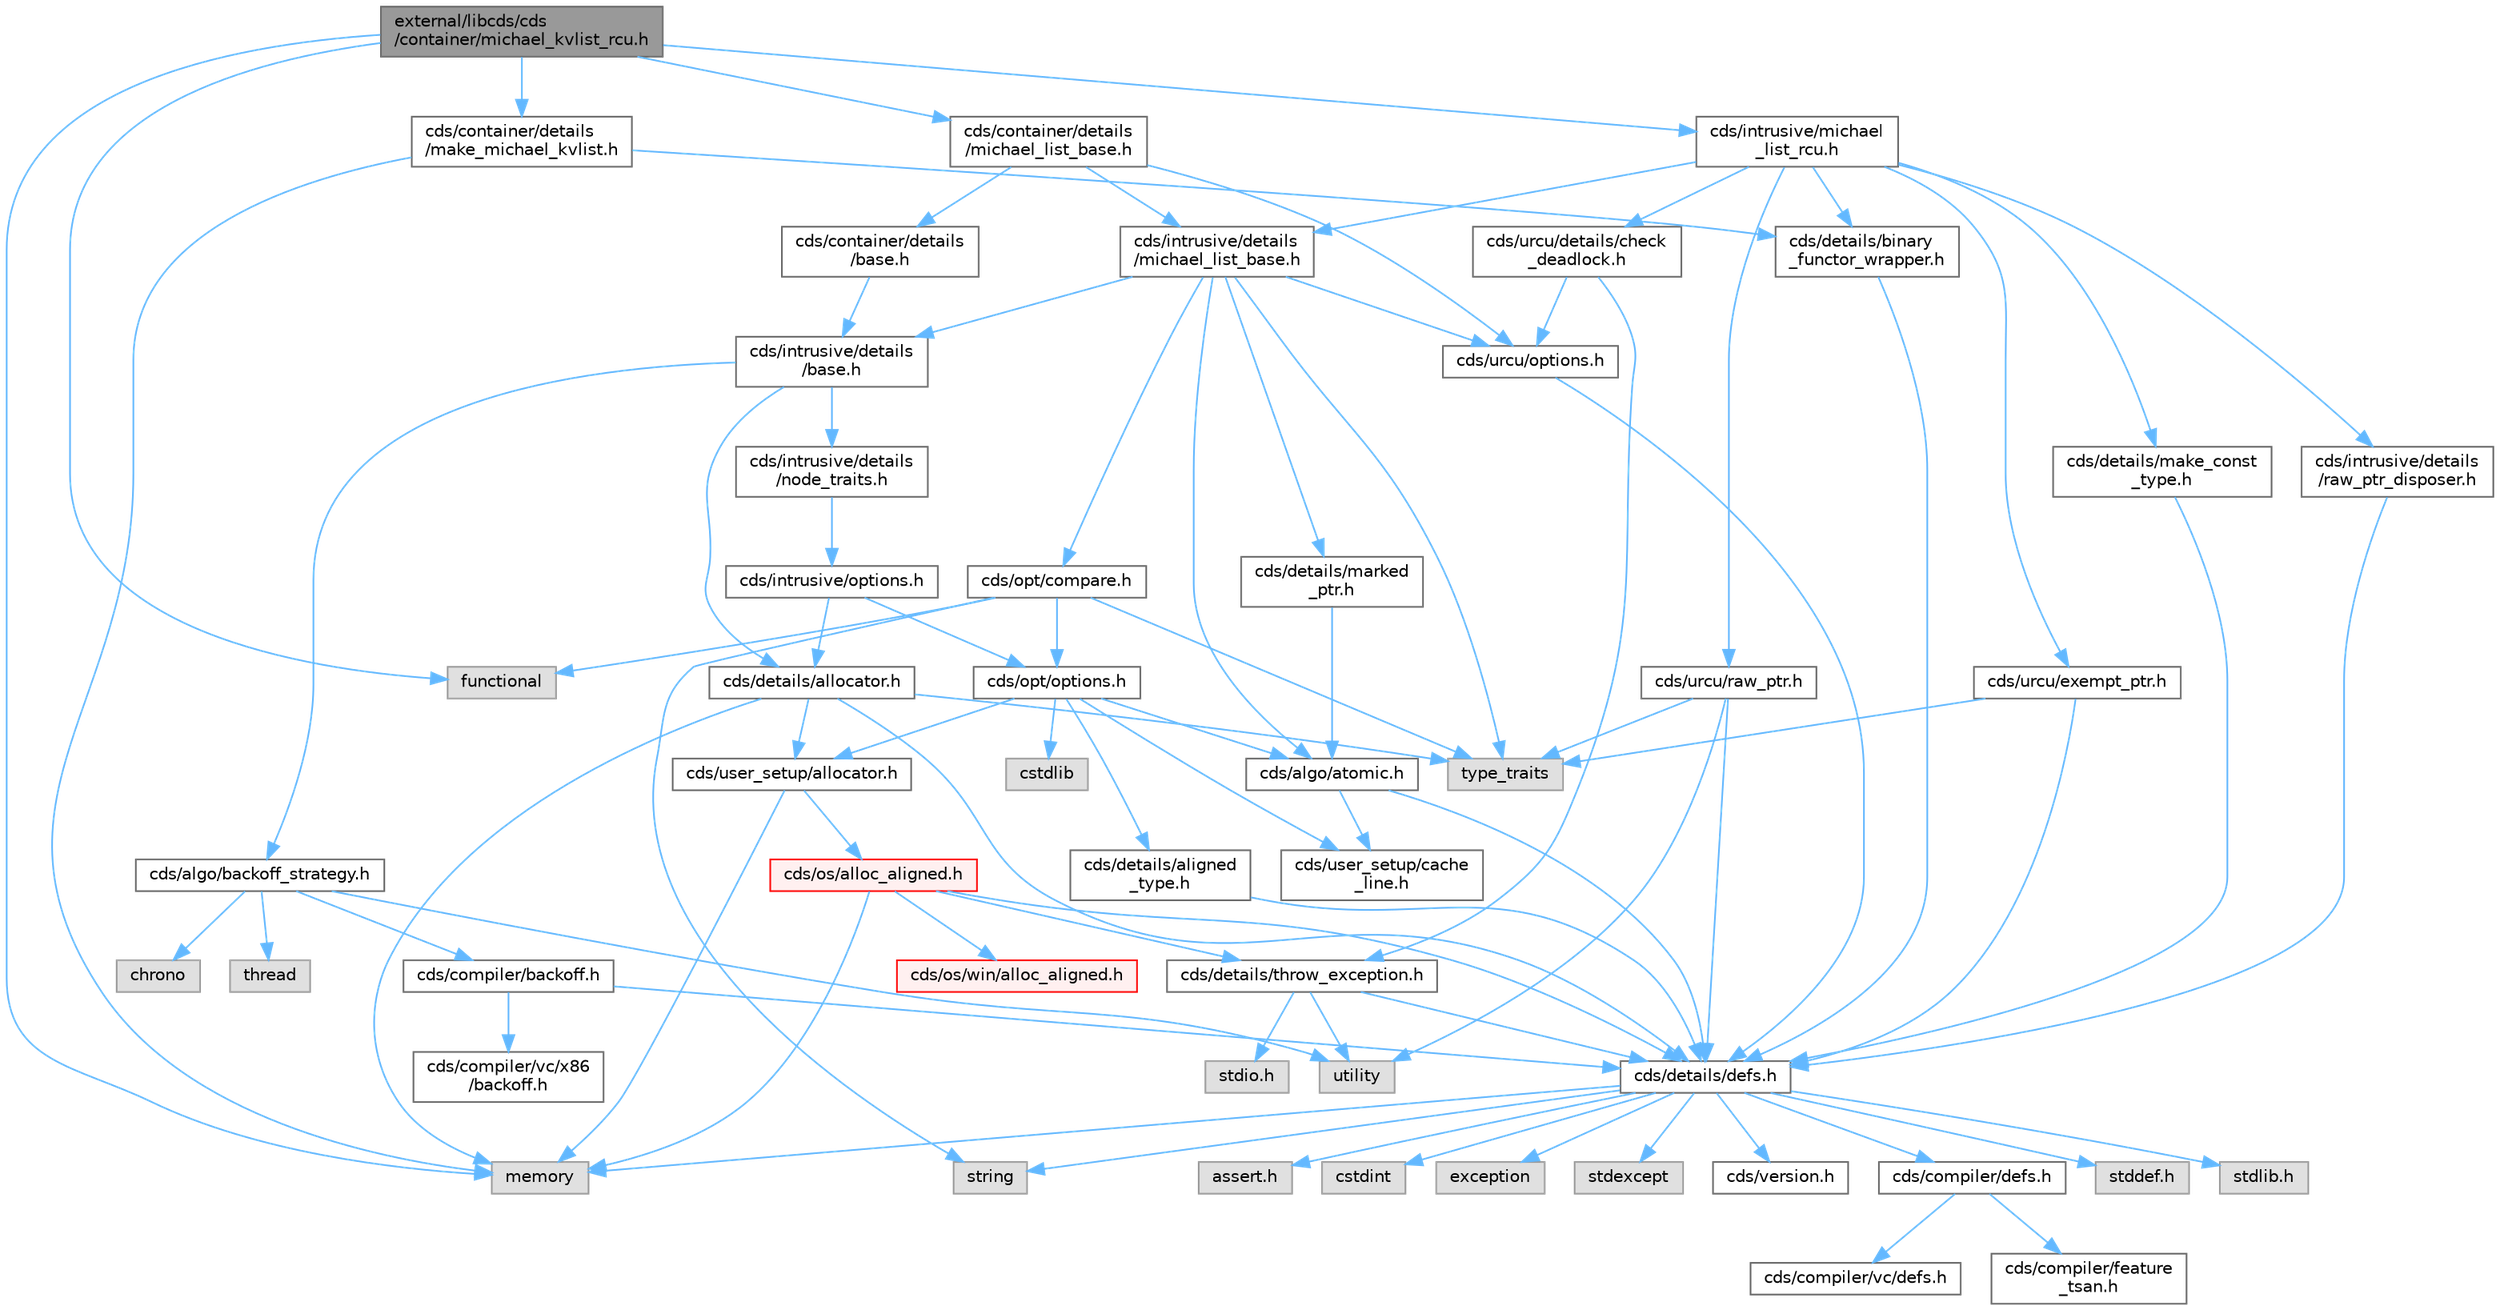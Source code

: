 digraph "external/libcds/cds/container/michael_kvlist_rcu.h"
{
 // LATEX_PDF_SIZE
  bgcolor="transparent";
  edge [fontname=Helvetica,fontsize=10,labelfontname=Helvetica,labelfontsize=10];
  node [fontname=Helvetica,fontsize=10,shape=box,height=0.2,width=0.4];
  Node1 [id="Node000001",label="external/libcds/cds\l/container/michael_kvlist_rcu.h",height=0.2,width=0.4,color="gray40", fillcolor="grey60", style="filled", fontcolor="black",tooltip=" "];
  Node1 -> Node2 [id="edge86_Node000001_Node000002",color="steelblue1",style="solid",tooltip=" "];
  Node2 [id="Node000002",label="memory",height=0.2,width=0.4,color="grey60", fillcolor="#E0E0E0", style="filled",tooltip=" "];
  Node1 -> Node3 [id="edge87_Node000001_Node000003",color="steelblue1",style="solid",tooltip=" "];
  Node3 [id="Node000003",label="functional",height=0.2,width=0.4,color="grey60", fillcolor="#E0E0E0", style="filled",tooltip=" "];
  Node1 -> Node4 [id="edge88_Node000001_Node000004",color="steelblue1",style="solid",tooltip=" "];
  Node4 [id="Node000004",label="cds/container/details\l/michael_list_base.h",height=0.2,width=0.4,color="grey40", fillcolor="white", style="filled",URL="$container_2details_2michael__list__base_8h.html",tooltip=" "];
  Node4 -> Node5 [id="edge89_Node000004_Node000005",color="steelblue1",style="solid",tooltip=" "];
  Node5 [id="Node000005",label="cds/container/details\l/base.h",height=0.2,width=0.4,color="grey40", fillcolor="white", style="filled",URL="$external_2libcds_2cds_2container_2details_2base_8h.html",tooltip=" "];
  Node5 -> Node6 [id="edge90_Node000005_Node000006",color="steelblue1",style="solid",tooltip=" "];
  Node6 [id="Node000006",label="cds/intrusive/details\l/base.h",height=0.2,width=0.4,color="grey40", fillcolor="white", style="filled",URL="$external_2libcds_2cds_2intrusive_2details_2base_8h.html",tooltip=" "];
  Node6 -> Node7 [id="edge91_Node000006_Node000007",color="steelblue1",style="solid",tooltip=" "];
  Node7 [id="Node000007",label="cds/intrusive/details\l/node_traits.h",height=0.2,width=0.4,color="grey40", fillcolor="white", style="filled",URL="$node__traits_8h.html",tooltip=" "];
  Node7 -> Node8 [id="edge92_Node000007_Node000008",color="steelblue1",style="solid",tooltip=" "];
  Node8 [id="Node000008",label="cds/intrusive/options.h",height=0.2,width=0.4,color="grey40", fillcolor="white", style="filled",URL="$intrusive_2options_8h.html",tooltip=" "];
  Node8 -> Node9 [id="edge93_Node000008_Node000009",color="steelblue1",style="solid",tooltip=" "];
  Node9 [id="Node000009",label="cds/opt/options.h",height=0.2,width=0.4,color="grey40", fillcolor="white", style="filled",URL="$opt_2options_8h.html",tooltip=" "];
  Node9 -> Node10 [id="edge94_Node000009_Node000010",color="steelblue1",style="solid",tooltip=" "];
  Node10 [id="Node000010",label="cstdlib",height=0.2,width=0.4,color="grey60", fillcolor="#E0E0E0", style="filled",tooltip=" "];
  Node9 -> Node11 [id="edge95_Node000009_Node000011",color="steelblue1",style="solid",tooltip=" "];
  Node11 [id="Node000011",label="cds/details/aligned\l_type.h",height=0.2,width=0.4,color="grey40", fillcolor="white", style="filled",URL="$aligned__type_8h.html",tooltip=" "];
  Node11 -> Node12 [id="edge96_Node000011_Node000012",color="steelblue1",style="solid",tooltip=" "];
  Node12 [id="Node000012",label="cds/details/defs.h",height=0.2,width=0.4,color="grey40", fillcolor="white", style="filled",URL="$details_2defs_8h.html",tooltip=" "];
  Node12 -> Node13 [id="edge97_Node000012_Node000013",color="steelblue1",style="solid",tooltip=" "];
  Node13 [id="Node000013",label="stddef.h",height=0.2,width=0.4,color="grey60", fillcolor="#E0E0E0", style="filled",tooltip=" "];
  Node12 -> Node14 [id="edge98_Node000012_Node000014",color="steelblue1",style="solid",tooltip=" "];
  Node14 [id="Node000014",label="stdlib.h",height=0.2,width=0.4,color="grey60", fillcolor="#E0E0E0", style="filled",tooltip=" "];
  Node12 -> Node15 [id="edge99_Node000012_Node000015",color="steelblue1",style="solid",tooltip=" "];
  Node15 [id="Node000015",label="assert.h",height=0.2,width=0.4,color="grey60", fillcolor="#E0E0E0", style="filled",tooltip=" "];
  Node12 -> Node16 [id="edge100_Node000012_Node000016",color="steelblue1",style="solid",tooltip=" "];
  Node16 [id="Node000016",label="cstdint",height=0.2,width=0.4,color="grey60", fillcolor="#E0E0E0", style="filled",tooltip=" "];
  Node12 -> Node17 [id="edge101_Node000012_Node000017",color="steelblue1",style="solid",tooltip=" "];
  Node17 [id="Node000017",label="exception",height=0.2,width=0.4,color="grey60", fillcolor="#E0E0E0", style="filled",tooltip=" "];
  Node12 -> Node18 [id="edge102_Node000012_Node000018",color="steelblue1",style="solid",tooltip=" "];
  Node18 [id="Node000018",label="stdexcept",height=0.2,width=0.4,color="grey60", fillcolor="#E0E0E0", style="filled",tooltip=" "];
  Node12 -> Node19 [id="edge103_Node000012_Node000019",color="steelblue1",style="solid",tooltip=" "];
  Node19 [id="Node000019",label="string",height=0.2,width=0.4,color="grey60", fillcolor="#E0E0E0", style="filled",tooltip=" "];
  Node12 -> Node2 [id="edge104_Node000012_Node000002",color="steelblue1",style="solid",tooltip=" "];
  Node12 -> Node20 [id="edge105_Node000012_Node000020",color="steelblue1",style="solid",tooltip=" "];
  Node20 [id="Node000020",label="cds/version.h",height=0.2,width=0.4,color="grey40", fillcolor="white", style="filled",URL="$external_2libcds_2cds_2version_8h.html",tooltip=" "];
  Node12 -> Node21 [id="edge106_Node000012_Node000021",color="steelblue1",style="solid",tooltip=" "];
  Node21 [id="Node000021",label="cds/compiler/defs.h",height=0.2,width=0.4,color="grey40", fillcolor="white", style="filled",URL="$compiler_2defs_8h.html",tooltip=" "];
  Node21 -> Node22 [id="edge107_Node000021_Node000022",color="steelblue1",style="solid",tooltip=" "];
  Node22 [id="Node000022",label="cds/compiler/vc/defs.h",height=0.2,width=0.4,color="grey40", fillcolor="white", style="filled",URL="$compiler_2vc_2defs_8h.html",tooltip=" "];
  Node21 -> Node23 [id="edge108_Node000021_Node000023",color="steelblue1",style="solid",tooltip=" "];
  Node23 [id="Node000023",label="cds/compiler/feature\l_tsan.h",height=0.2,width=0.4,color="grey40", fillcolor="white", style="filled",URL="$feature__tsan_8h.html",tooltip=" "];
  Node9 -> Node24 [id="edge109_Node000009_Node000024",color="steelblue1",style="solid",tooltip=" "];
  Node24 [id="Node000024",label="cds/user_setup/allocator.h",height=0.2,width=0.4,color="grey40", fillcolor="white", style="filled",URL="$external_2libcds_2cds_2user__setup_2allocator_8h.html",tooltip="Default implementation of allocator classes."];
  Node24 -> Node2 [id="edge110_Node000024_Node000002",color="steelblue1",style="solid",tooltip=" "];
  Node24 -> Node25 [id="edge111_Node000024_Node000025",color="steelblue1",style="solid",tooltip=" "];
  Node25 [id="Node000025",label="cds/os/alloc_aligned.h",height=0.2,width=0.4,color="red", fillcolor="#FFF0F0", style="filled",URL="$alloc__aligned_8h.html",tooltip=" "];
  Node25 -> Node12 [id="edge112_Node000025_Node000012",color="steelblue1",style="solid",tooltip=" "];
  Node25 -> Node26 [id="edge113_Node000025_Node000026",color="steelblue1",style="solid",tooltip=" "];
  Node26 [id="Node000026",label="cds/os/win/alloc_aligned.h",height=0.2,width=0.4,color="red", fillcolor="#FFF0F0", style="filled",URL="$win_2alloc__aligned_8h.html",tooltip=" "];
  Node25 -> Node2 [id="edge114_Node000025_Node000002",color="steelblue1",style="solid",tooltip=" "];
  Node25 -> Node36 [id="edge115_Node000025_Node000036",color="steelblue1",style="solid",tooltip=" "];
  Node36 [id="Node000036",label="cds/details/throw_exception.h",height=0.2,width=0.4,color="grey40", fillcolor="white", style="filled",URL="$throw__exception_8h.html",tooltip=" "];
  Node36 -> Node12 [id="edge116_Node000036_Node000012",color="steelblue1",style="solid",tooltip=" "];
  Node36 -> Node37 [id="edge117_Node000036_Node000037",color="steelblue1",style="solid",tooltip=" "];
  Node37 [id="Node000037",label="stdio.h",height=0.2,width=0.4,color="grey60", fillcolor="#E0E0E0", style="filled",tooltip=" "];
  Node36 -> Node38 [id="edge118_Node000036_Node000038",color="steelblue1",style="solid",tooltip=" "];
  Node38 [id="Node000038",label="utility",height=0.2,width=0.4,color="grey60", fillcolor="#E0E0E0", style="filled",tooltip=" "];
  Node9 -> Node39 [id="edge119_Node000009_Node000039",color="steelblue1",style="solid",tooltip=" "];
  Node39 [id="Node000039",label="cds/user_setup/cache\l_line.h",height=0.2,width=0.4,color="grey40", fillcolor="white", style="filled",URL="$cache__line_8h.html",tooltip="Cache-line size definition"];
  Node9 -> Node40 [id="edge120_Node000009_Node000040",color="steelblue1",style="solid",tooltip=" "];
  Node40 [id="Node000040",label="cds/algo/atomic.h",height=0.2,width=0.4,color="grey40", fillcolor="white", style="filled",URL="$external_2libcds_2cds_2algo_2atomic_8h.html",tooltip=" "];
  Node40 -> Node12 [id="edge121_Node000040_Node000012",color="steelblue1",style="solid",tooltip=" "];
  Node40 -> Node39 [id="edge122_Node000040_Node000039",color="steelblue1",style="solid",tooltip=" "];
  Node8 -> Node41 [id="edge123_Node000008_Node000041",color="steelblue1",style="solid",tooltip=" "];
  Node41 [id="Node000041",label="cds/details/allocator.h",height=0.2,width=0.4,color="grey40", fillcolor="white", style="filled",URL="$external_2libcds_2cds_2details_2allocator_8h.html",tooltip=" "];
  Node41 -> Node42 [id="edge124_Node000041_Node000042",color="steelblue1",style="solid",tooltip=" "];
  Node42 [id="Node000042",label="type_traits",height=0.2,width=0.4,color="grey60", fillcolor="#E0E0E0", style="filled",tooltip=" "];
  Node41 -> Node2 [id="edge125_Node000041_Node000002",color="steelblue1",style="solid",tooltip=" "];
  Node41 -> Node12 [id="edge126_Node000041_Node000012",color="steelblue1",style="solid",tooltip=" "];
  Node41 -> Node24 [id="edge127_Node000041_Node000024",color="steelblue1",style="solid",tooltip=" "];
  Node6 -> Node41 [id="edge128_Node000006_Node000041",color="steelblue1",style="solid",tooltip=" "];
  Node6 -> Node43 [id="edge129_Node000006_Node000043",color="steelblue1",style="solid",tooltip=" "];
  Node43 [id="Node000043",label="cds/algo/backoff_strategy.h",height=0.2,width=0.4,color="grey40", fillcolor="white", style="filled",URL="$backoff__strategy_8h.html",tooltip=" "];
  Node43 -> Node38 [id="edge130_Node000043_Node000038",color="steelblue1",style="solid",tooltip=" "];
  Node43 -> Node34 [id="edge131_Node000043_Node000034",color="steelblue1",style="solid",tooltip=" "];
  Node34 [id="Node000034",label="thread",height=0.2,width=0.4,color="grey60", fillcolor="#E0E0E0", style="filled",tooltip=" "];
  Node43 -> Node44 [id="edge132_Node000043_Node000044",color="steelblue1",style="solid",tooltip=" "];
  Node44 [id="Node000044",label="chrono",height=0.2,width=0.4,color="grey60", fillcolor="#E0E0E0", style="filled",tooltip=" "];
  Node43 -> Node45 [id="edge133_Node000043_Node000045",color="steelblue1",style="solid",tooltip=" "];
  Node45 [id="Node000045",label="cds/compiler/backoff.h",height=0.2,width=0.4,color="grey40", fillcolor="white", style="filled",URL="$backoff_8h.html",tooltip=" "];
  Node45 -> Node12 [id="edge134_Node000045_Node000012",color="steelblue1",style="solid",tooltip=" "];
  Node45 -> Node46 [id="edge135_Node000045_Node000046",color="steelblue1",style="solid",tooltip=" "];
  Node46 [id="Node000046",label="cds/compiler/vc/x86\l/backoff.h",height=0.2,width=0.4,color="grey40", fillcolor="white", style="filled",URL="$vc_2x86_2backoff_8h.html",tooltip=" "];
  Node4 -> Node47 [id="edge136_Node000004_Node000047",color="steelblue1",style="solid",tooltip=" "];
  Node47 [id="Node000047",label="cds/intrusive/details\l/michael_list_base.h",height=0.2,width=0.4,color="grey40", fillcolor="white", style="filled",URL="$intrusive_2details_2michael__list__base_8h.html",tooltip=" "];
  Node47 -> Node42 [id="edge137_Node000047_Node000042",color="steelblue1",style="solid",tooltip=" "];
  Node47 -> Node6 [id="edge138_Node000047_Node000006",color="steelblue1",style="solid",tooltip=" "];
  Node47 -> Node48 [id="edge139_Node000047_Node000048",color="steelblue1",style="solid",tooltip=" "];
  Node48 [id="Node000048",label="cds/opt/compare.h",height=0.2,width=0.4,color="grey40", fillcolor="white", style="filled",URL="$external_2libcds_2cds_2opt_2compare_8h.html",tooltip=" "];
  Node48 -> Node42 [id="edge140_Node000048_Node000042",color="steelblue1",style="solid",tooltip=" "];
  Node48 -> Node3 [id="edge141_Node000048_Node000003",color="steelblue1",style="solid",tooltip=" "];
  Node48 -> Node19 [id="edge142_Node000048_Node000019",color="steelblue1",style="solid",tooltip=" "];
  Node48 -> Node9 [id="edge143_Node000048_Node000009",color="steelblue1",style="solid",tooltip=" "];
  Node47 -> Node40 [id="edge144_Node000047_Node000040",color="steelblue1",style="solid",tooltip=" "];
  Node47 -> Node49 [id="edge145_Node000047_Node000049",color="steelblue1",style="solid",tooltip=" "];
  Node49 [id="Node000049",label="cds/details/marked\l_ptr.h",height=0.2,width=0.4,color="grey40", fillcolor="white", style="filled",URL="$marked__ptr_8h.html",tooltip=" "];
  Node49 -> Node40 [id="edge146_Node000049_Node000040",color="steelblue1",style="solid",tooltip=" "];
  Node47 -> Node50 [id="edge147_Node000047_Node000050",color="steelblue1",style="solid",tooltip=" "];
  Node50 [id="Node000050",label="cds/urcu/options.h",height=0.2,width=0.4,color="grey40", fillcolor="white", style="filled",URL="$urcu_2options_8h.html",tooltip=" "];
  Node50 -> Node12 [id="edge148_Node000050_Node000012",color="steelblue1",style="solid",tooltip=" "];
  Node4 -> Node50 [id="edge149_Node000004_Node000050",color="steelblue1",style="solid",tooltip=" "];
  Node1 -> Node51 [id="edge150_Node000001_Node000051",color="steelblue1",style="solid",tooltip=" "];
  Node51 [id="Node000051",label="cds/intrusive/michael\l_list_rcu.h",height=0.2,width=0.4,color="grey40", fillcolor="white", style="filled",URL="$intrusive_2michael__list__rcu_8h.html",tooltip=" "];
  Node51 -> Node47 [id="edge151_Node000051_Node000047",color="steelblue1",style="solid",tooltip=" "];
  Node51 -> Node52 [id="edge152_Node000051_Node000052",color="steelblue1",style="solid",tooltip=" "];
  Node52 [id="Node000052",label="cds/urcu/details/check\l_deadlock.h",height=0.2,width=0.4,color="grey40", fillcolor="white", style="filled",URL="$check__deadlock_8h.html",tooltip=" "];
  Node52 -> Node50 [id="edge153_Node000052_Node000050",color="steelblue1",style="solid",tooltip=" "];
  Node52 -> Node36 [id="edge154_Node000052_Node000036",color="steelblue1",style="solid",tooltip=" "];
  Node51 -> Node53 [id="edge155_Node000051_Node000053",color="steelblue1",style="solid",tooltip=" "];
  Node53 [id="Node000053",label="cds/details/binary\l_functor_wrapper.h",height=0.2,width=0.4,color="grey40", fillcolor="white", style="filled",URL="$binary__functor__wrapper_8h.html",tooltip=" "];
  Node53 -> Node12 [id="edge156_Node000053_Node000012",color="steelblue1",style="solid",tooltip=" "];
  Node51 -> Node54 [id="edge157_Node000051_Node000054",color="steelblue1",style="solid",tooltip=" "];
  Node54 [id="Node000054",label="cds/details/make_const\l_type.h",height=0.2,width=0.4,color="grey40", fillcolor="white", style="filled",URL="$make__const__type_8h.html",tooltip=" "];
  Node54 -> Node12 [id="edge158_Node000054_Node000012",color="steelblue1",style="solid",tooltip=" "];
  Node51 -> Node55 [id="edge159_Node000051_Node000055",color="steelblue1",style="solid",tooltip=" "];
  Node55 [id="Node000055",label="cds/urcu/exempt_ptr.h",height=0.2,width=0.4,color="grey40", fillcolor="white", style="filled",URL="$exempt__ptr_8h.html",tooltip=" "];
  Node55 -> Node42 [id="edge160_Node000055_Node000042",color="steelblue1",style="solid",tooltip=" "];
  Node55 -> Node12 [id="edge161_Node000055_Node000012",color="steelblue1",style="solid",tooltip=" "];
  Node51 -> Node56 [id="edge162_Node000051_Node000056",color="steelblue1",style="solid",tooltip=" "];
  Node56 [id="Node000056",label="cds/urcu/raw_ptr.h",height=0.2,width=0.4,color="grey40", fillcolor="white", style="filled",URL="$raw__ptr_8h.html",tooltip=" "];
  Node56 -> Node38 [id="edge163_Node000056_Node000038",color="steelblue1",style="solid",tooltip=" "];
  Node56 -> Node42 [id="edge164_Node000056_Node000042",color="steelblue1",style="solid",tooltip=" "];
  Node56 -> Node12 [id="edge165_Node000056_Node000012",color="steelblue1",style="solid",tooltip=" "];
  Node51 -> Node57 [id="edge166_Node000051_Node000057",color="steelblue1",style="solid",tooltip=" "];
  Node57 [id="Node000057",label="cds/intrusive/details\l/raw_ptr_disposer.h",height=0.2,width=0.4,color="grey40", fillcolor="white", style="filled",URL="$raw__ptr__disposer_8h.html",tooltip=" "];
  Node57 -> Node12 [id="edge167_Node000057_Node000012",color="steelblue1",style="solid",tooltip=" "];
  Node1 -> Node58 [id="edge168_Node000001_Node000058",color="steelblue1",style="solid",tooltip=" "];
  Node58 [id="Node000058",label="cds/container/details\l/make_michael_kvlist.h",height=0.2,width=0.4,color="grey40", fillcolor="white", style="filled",URL="$make__michael__kvlist_8h.html",tooltip=" "];
  Node58 -> Node53 [id="edge169_Node000058_Node000053",color="steelblue1",style="solid",tooltip=" "];
  Node58 -> Node2 [id="edge170_Node000058_Node000002",color="steelblue1",style="solid",tooltip=" "];
}
